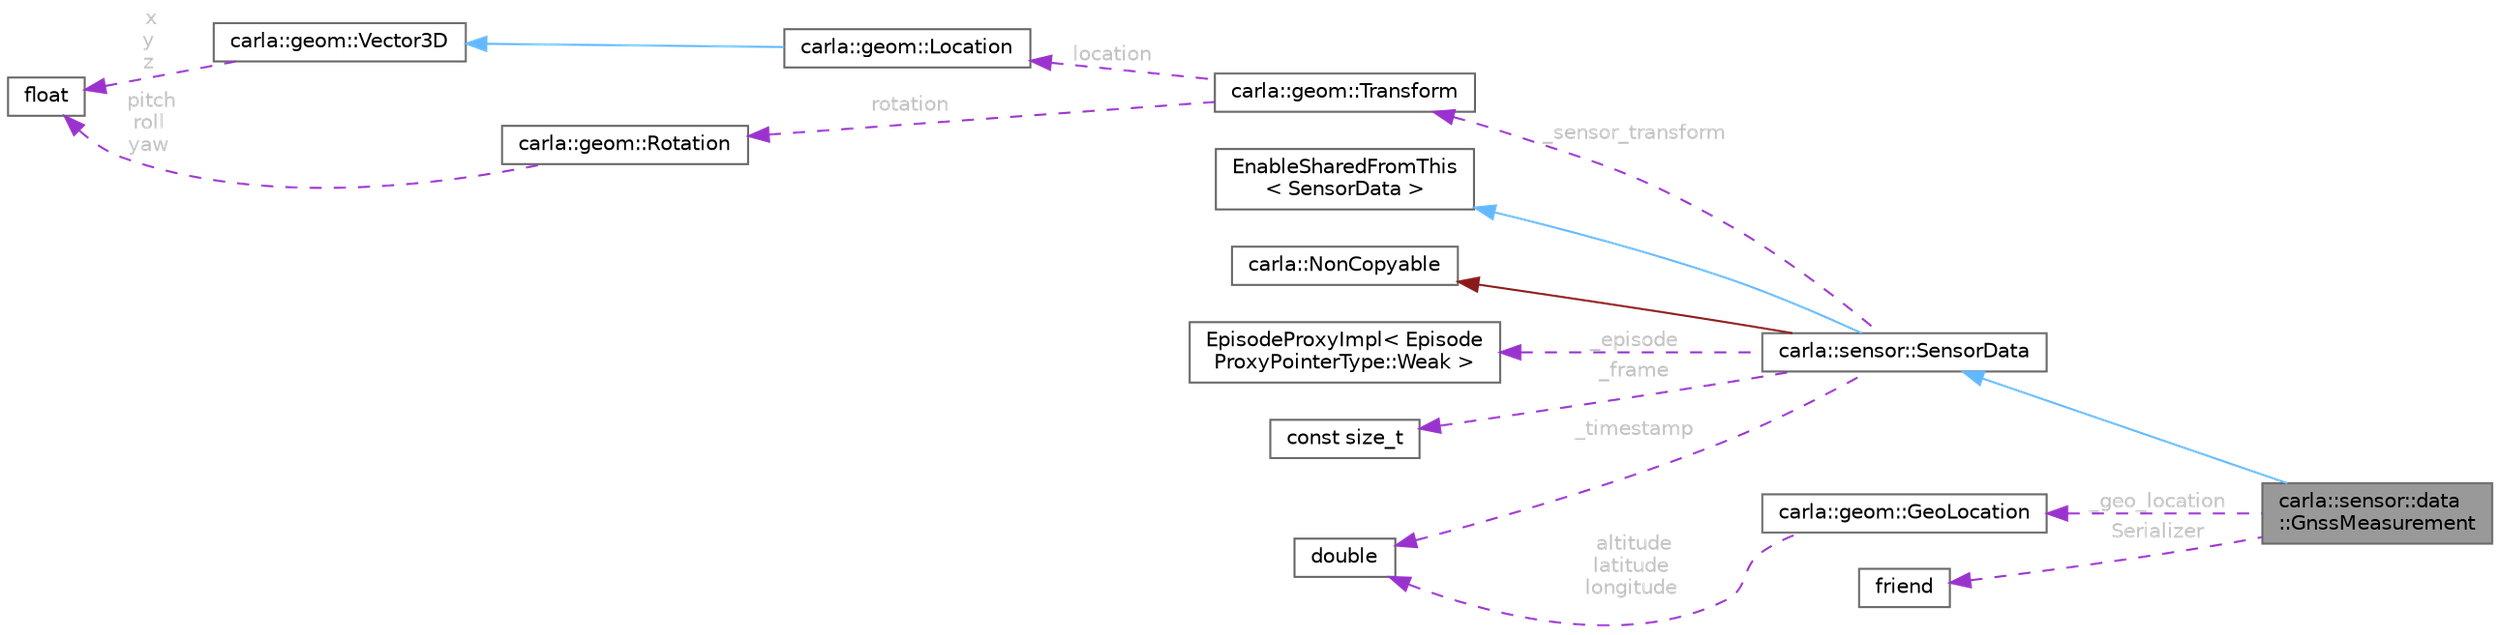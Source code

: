 digraph "carla::sensor::data::GnssMeasurement"
{
 // INTERACTIVE_SVG=YES
 // LATEX_PDF_SIZE
  bgcolor="transparent";
  edge [fontname=Helvetica,fontsize=10,labelfontname=Helvetica,labelfontsize=10];
  node [fontname=Helvetica,fontsize=10,shape=box,height=0.2,width=0.4];
  rankdir="LR";
  Node1 [id="Node000001",label="carla::sensor::data\l::GnssMeasurement",height=0.2,width=0.4,color="gray40", fillcolor="grey60", style="filled", fontcolor="black",tooltip="A change of GNSS Measurement."];
  Node2 -> Node1 [id="edge1_Node000001_Node000002",dir="back",color="steelblue1",style="solid",tooltip=" "];
  Node2 [id="Node000002",label="carla::sensor::SensorData",height=0.2,width=0.4,color="gray40", fillcolor="white", style="filled",URL="$df/d8c/classcarla_1_1sensor_1_1SensorData.html",tooltip="Base class for all the objects containing data generated by a sensor."];
  Node3 -> Node2 [id="edge2_Node000002_Node000003",dir="back",color="steelblue1",style="solid",tooltip=" "];
  Node3 [id="Node000003",label="EnableSharedFromThis\l\< SensorData \>",height=0.2,width=0.4,color="gray40", fillcolor="white", style="filled",URL="$da/d05/classEnableSharedFromThis.html",tooltip=" "];
  Node4 -> Node2 [id="edge3_Node000002_Node000004",dir="back",color="firebrick4",style="solid",tooltip=" "];
  Node4 [id="Node000004",label="carla::NonCopyable",height=0.2,width=0.4,color="gray40", fillcolor="white", style="filled",URL="$d4/d8b/classcarla_1_1NonCopyable.html",tooltip="Inherit (privately) to suppress copy/move construction and assignment."];
  Node5 -> Node2 [id="edge4_Node000002_Node000005",dir="back",color="darkorchid3",style="dashed",tooltip=" ",label=" _episode",fontcolor="grey" ];
  Node5 [id="Node000005",label="EpisodeProxyImpl\< Episode\lProxyPointerType::Weak \>",height=0.2,width=0.4,color="gray40", fillcolor="white", style="filled",tooltip=" "];
  Node6 -> Node2 [id="edge5_Node000002_Node000006",dir="back",color="darkorchid3",style="dashed",tooltip=" ",label=" _frame",fontcolor="grey" ];
  Node6 [id="Node000006",label="const size_t",height=0.2,width=0.4,color="gray40", fillcolor="white", style="filled",tooltip=" "];
  Node7 -> Node2 [id="edge6_Node000002_Node000007",dir="back",color="darkorchid3",style="dashed",tooltip=" ",label=" _timestamp",fontcolor="grey" ];
  Node7 [id="Node000007",label="double",height=0.2,width=0.4,color="gray40", fillcolor="white", style="filled",tooltip=" "];
  Node8 -> Node2 [id="edge7_Node000002_Node000008",dir="back",color="darkorchid3",style="dashed",tooltip=" ",label=" _sensor_transform",fontcolor="grey" ];
  Node8 [id="Node000008",label="carla::geom::Transform",height=0.2,width=0.4,color="gray40", fillcolor="white", style="filled",URL="$de/da4/classcarla_1_1geom_1_1Transform.html",tooltip=" "];
  Node9 -> Node8 [id="edge8_Node000008_Node000009",dir="back",color="darkorchid3",style="dashed",tooltip=" ",label=" location",fontcolor="grey" ];
  Node9 [id="Node000009",label="carla::geom::Location",height=0.2,width=0.4,color="gray40", fillcolor="white", style="filled",URL="$de/d23/classcarla_1_1geom_1_1Location.html",tooltip=" "];
  Node10 -> Node9 [id="edge9_Node000009_Node000010",dir="back",color="steelblue1",style="solid",tooltip=" "];
  Node10 [id="Node000010",label="carla::geom::Vector3D",height=0.2,width=0.4,color="gray40", fillcolor="white", style="filled",URL="$d9/dfe/classcarla_1_1geom_1_1Vector3D.html",tooltip=" "];
  Node11 -> Node10 [id="edge10_Node000010_Node000011",dir="back",color="darkorchid3",style="dashed",tooltip=" ",label=" x\ny\nz",fontcolor="grey" ];
  Node11 [id="Node000011",label="float",height=0.2,width=0.4,color="gray40", fillcolor="white", style="filled",tooltip=" "];
  Node12 -> Node8 [id="edge11_Node000008_Node000012",dir="back",color="darkorchid3",style="dashed",tooltip=" ",label=" rotation",fontcolor="grey" ];
  Node12 [id="Node000012",label="carla::geom::Rotation",height=0.2,width=0.4,color="gray40", fillcolor="white", style="filled",URL="$d8/dba/classcarla_1_1geom_1_1Rotation.html",tooltip=" "];
  Node11 -> Node12 [id="edge12_Node000012_Node000011",dir="back",color="darkorchid3",style="dashed",tooltip=" ",label=" pitch\nroll\nyaw",fontcolor="grey" ];
  Node13 -> Node1 [id="edge13_Node000001_Node000013",dir="back",color="darkorchid3",style="dashed",tooltip=" ",label=" Serializer",fontcolor="grey" ];
  Node13 [id="Node000013",label="friend",height=0.2,width=0.4,color="gray40", fillcolor="white", style="filled",tooltip=" "];
  Node14 -> Node1 [id="edge14_Node000001_Node000014",dir="back",color="darkorchid3",style="dashed",tooltip=" ",label=" _geo_location",fontcolor="grey" ];
  Node14 [id="Node000014",label="carla::geom::GeoLocation",height=0.2,width=0.4,color="gray40", fillcolor="white", style="filled",URL="$d3/df4/classcarla_1_1geom_1_1GeoLocation.html",tooltip=" "];
  Node7 -> Node14 [id="edge15_Node000014_Node000007",dir="back",color="darkorchid3",style="dashed",tooltip=" ",label=" altitude\nlatitude\nlongitude",fontcolor="grey" ];
}
